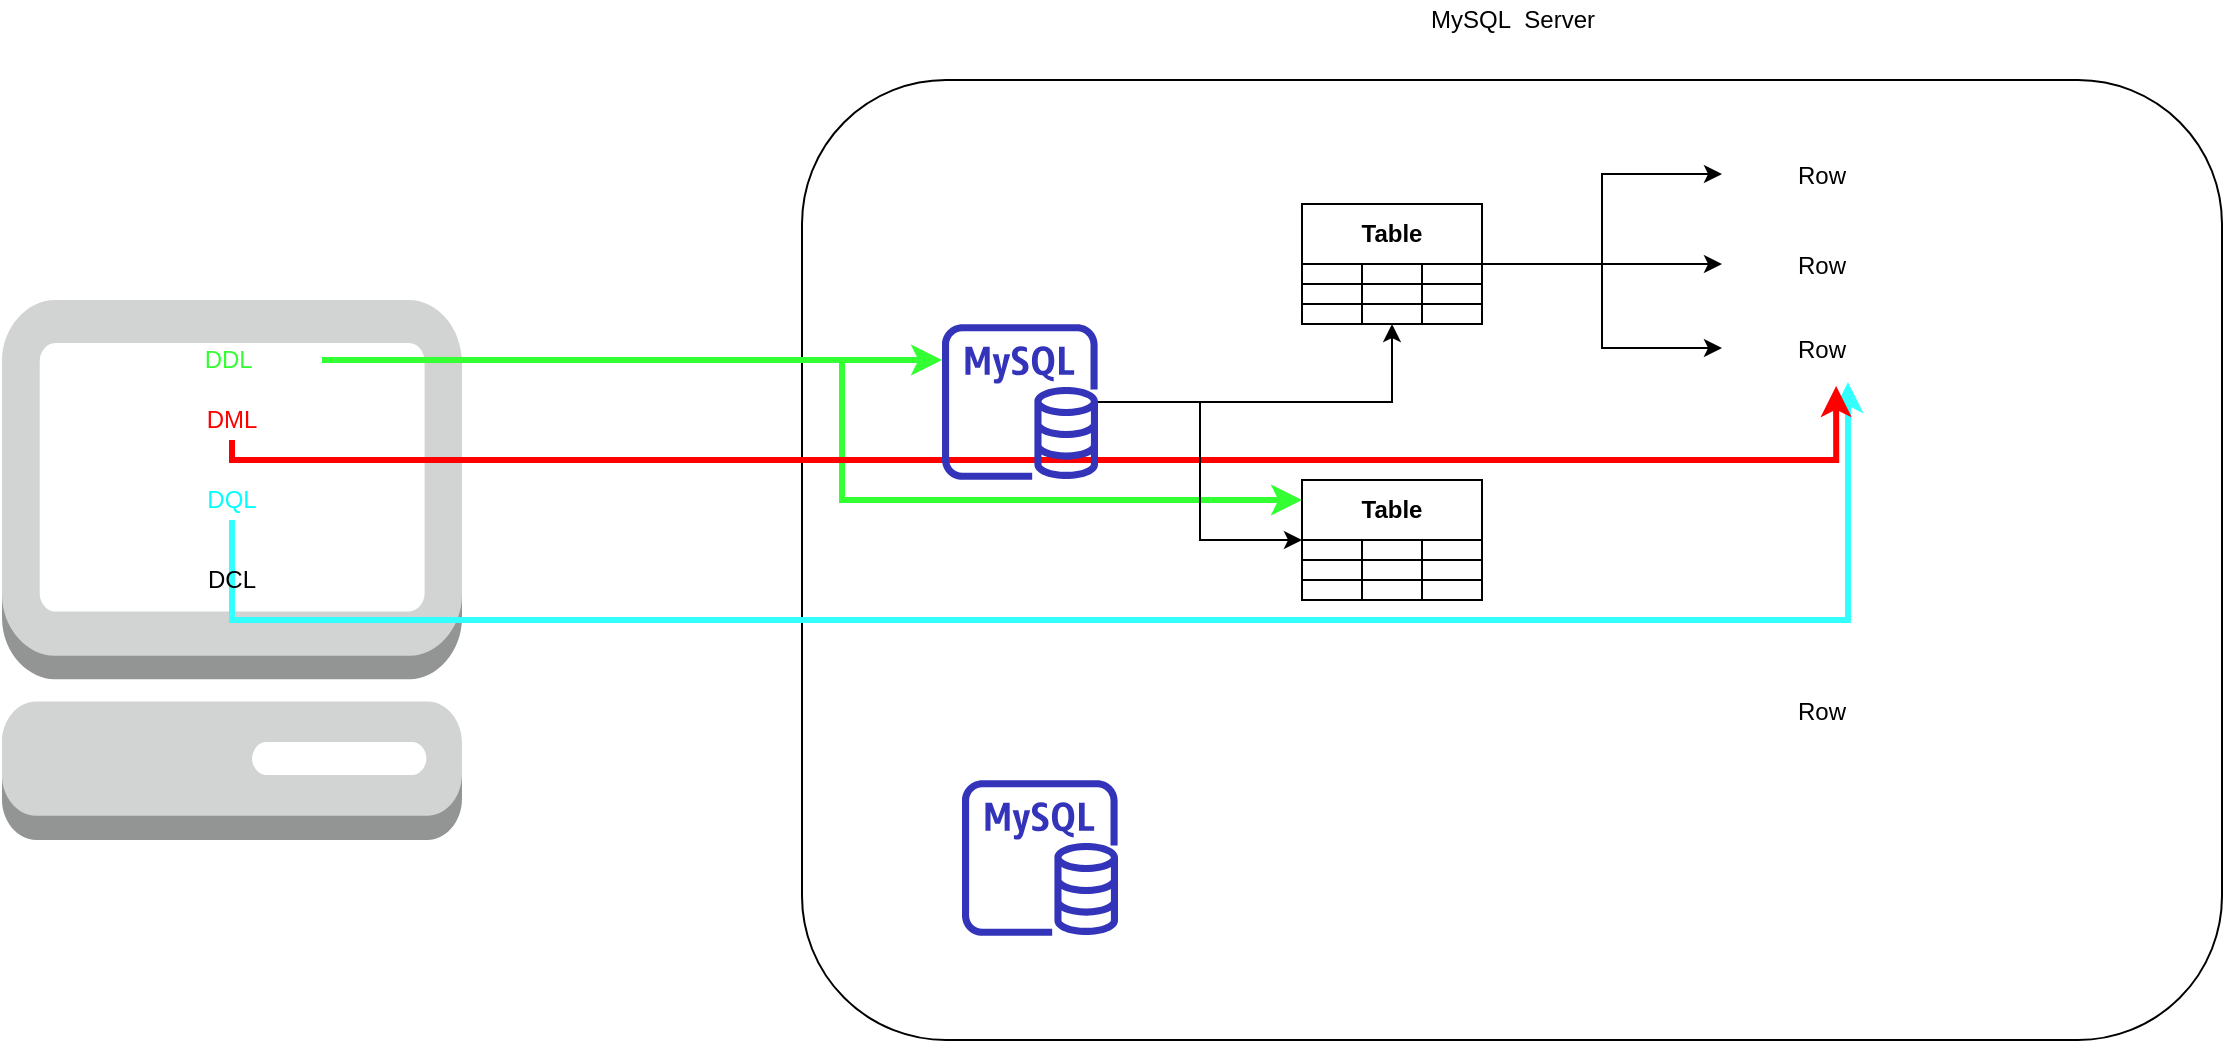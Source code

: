 <mxfile version="13.9.9" type="device" pages="2"><diagram id="qejx_WSpVb83tvkwYy-c" name="MySQL语句分类"><mxGraphModel dx="2048" dy="1184" grid="1" gridSize="10" guides="1" tooltips="1" connect="1" arrows="1" fold="1" page="1" pageScale="1" pageWidth="827" pageHeight="1169" math="0" shadow="0"><root><mxCell id="0"/><mxCell id="1" parent="0"/><mxCell id="90ch1m49I9ffPl6PvyNz-10" value="" style="rounded=1;whiteSpace=wrap;html=1;" parent="1" vertex="1"><mxGeometry x="470" y="170" width="710" height="480" as="geometry"/></mxCell><mxCell id="90ch1m49I9ffPl6PvyNz-2" value="" style="outlineConnect=0;dashed=0;verticalLabelPosition=bottom;verticalAlign=top;align=center;html=1;shape=mxgraph.aws3.management_console;fillColor=#D2D3D3;gradientColor=none;" parent="1" vertex="1"><mxGeometry x="70" y="280" width="230" height="270" as="geometry"/></mxCell><mxCell id="90ch1m49I9ffPl6PvyNz-55" style="edgeStyle=orthogonalEdgeStyle;rounded=0;orthogonalLoop=1;jettySize=auto;html=1;strokeColor=#33FF33;strokeWidth=3;" parent="1" source="90ch1m49I9ffPl6PvyNz-3" target="90ch1m49I9ffPl6PvyNz-9" edge="1"><mxGeometry relative="1" as="geometry"><Array as="points"><mxPoint x="470" y="310"/><mxPoint x="470" y="310"/></Array></mxGeometry></mxCell><mxCell id="90ch1m49I9ffPl6PvyNz-56" style="edgeStyle=orthogonalEdgeStyle;rounded=0;orthogonalLoop=1;jettySize=auto;html=1;strokeColor=#33FF33;strokeWidth=3;" parent="1" source="90ch1m49I9ffPl6PvyNz-3" target="90ch1m49I9ffPl6PvyNz-26" edge="1"><mxGeometry relative="1" as="geometry"><Array as="points"><mxPoint x="490" y="310"/><mxPoint x="490" y="380"/></Array></mxGeometry></mxCell><mxCell id="90ch1m49I9ffPl6PvyNz-3" value="&lt;font color=&quot;#33ff33&quot;&gt;DDL&amp;nbsp;&lt;/font&gt;" style="text;html=1;strokeColor=none;fillColor=none;align=center;verticalAlign=middle;whiteSpace=wrap;rounded=0;" parent="1" vertex="1"><mxGeometry x="140" y="300" width="90" height="20" as="geometry"/></mxCell><mxCell id="90ch1m49I9ffPl6PvyNz-82" style="edgeStyle=orthogonalEdgeStyle;rounded=0;orthogonalLoop=1;jettySize=auto;html=1;entryX=0.35;entryY=1.067;entryDx=0;entryDy=0;entryPerimeter=0;strokeColor=#33FFFF;strokeWidth=3;" parent="1" source="90ch1m49I9ffPl6PvyNz-5" target="90ch1m49I9ffPl6PvyNz-65" edge="1"><mxGeometry relative="1" as="geometry"><Array as="points"><mxPoint x="185" y="440"/><mxPoint x="993" y="440"/></Array></mxGeometry></mxCell><mxCell id="90ch1m49I9ffPl6PvyNz-5" value="&lt;font color=&quot;#00ffff&quot;&gt;DQL&lt;/font&gt;" style="text;html=1;strokeColor=none;fillColor=none;align=center;verticalAlign=middle;whiteSpace=wrap;rounded=0;" parent="1" vertex="1"><mxGeometry x="140" y="370" width="90" height="20" as="geometry"/></mxCell><mxCell id="90ch1m49I9ffPl6PvyNz-6" value="DCL" style="text;html=1;strokeColor=none;fillColor=none;align=center;verticalAlign=middle;whiteSpace=wrap;rounded=0;" parent="1" vertex="1"><mxGeometry x="140" y="410" width="90" height="20" as="geometry"/></mxCell><mxCell id="90ch1m49I9ffPl6PvyNz-81" style="edgeStyle=orthogonalEdgeStyle;rounded=0;orthogonalLoop=1;jettySize=auto;html=1;entryX=0.317;entryY=1.133;entryDx=0;entryDy=0;entryPerimeter=0;strokeColor=#FF0000;strokeWidth=3;" parent="1" source="90ch1m49I9ffPl6PvyNz-7" target="90ch1m49I9ffPl6PvyNz-65" edge="1"><mxGeometry relative="1" as="geometry"><Array as="points"><mxPoint x="185" y="360"/><mxPoint x="987" y="360"/></Array></mxGeometry></mxCell><mxCell id="90ch1m49I9ffPl6PvyNz-7" value="&lt;font color=&quot;#ff0000&quot;&gt;DML&lt;/font&gt;" style="text;html=1;strokeColor=none;fillColor=none;align=center;verticalAlign=middle;whiteSpace=wrap;rounded=0;" parent="1" vertex="1"><mxGeometry x="140" y="330" width="90" height="20" as="geometry"/></mxCell><mxCell id="90ch1m49I9ffPl6PvyNz-53" style="edgeStyle=orthogonalEdgeStyle;rounded=0;orthogonalLoop=1;jettySize=auto;html=1;" parent="1" source="90ch1m49I9ffPl6PvyNz-9" target="90ch1m49I9ffPl6PvyNz-13" edge="1"><mxGeometry relative="1" as="geometry"/></mxCell><mxCell id="90ch1m49I9ffPl6PvyNz-54" style="edgeStyle=orthogonalEdgeStyle;rounded=0;orthogonalLoop=1;jettySize=auto;html=1;entryX=0;entryY=0.5;entryDx=0;entryDy=0;" parent="1" source="90ch1m49I9ffPl6PvyNz-9" target="90ch1m49I9ffPl6PvyNz-26" edge="1"><mxGeometry relative="1" as="geometry"/></mxCell><mxCell id="90ch1m49I9ffPl6PvyNz-9" value="" style="outlineConnect=0;fontColor=#232F3E;gradientColor=none;fillColor=#3334B9;strokeColor=none;dashed=0;verticalLabelPosition=bottom;verticalAlign=top;align=center;html=1;fontSize=12;fontStyle=0;aspect=fixed;pointerEvents=1;shape=mxgraph.aws4.rds_mysql_instance;" parent="1" vertex="1"><mxGeometry x="540" y="292" width="78" height="78" as="geometry"/></mxCell><mxCell id="90ch1m49I9ffPl6PvyNz-11" value="" style="outlineConnect=0;fontColor=#232F3E;gradientColor=none;fillColor=#3334B9;strokeColor=none;dashed=0;verticalLabelPosition=bottom;verticalAlign=top;align=center;html=1;fontSize=12;fontStyle=0;aspect=fixed;pointerEvents=1;shape=mxgraph.aws4.rds_mysql_instance;" parent="1" vertex="1"><mxGeometry x="550" y="520" width="78" height="78" as="geometry"/></mxCell><mxCell id="90ch1m49I9ffPl6PvyNz-77" style="edgeStyle=orthogonalEdgeStyle;rounded=0;orthogonalLoop=1;jettySize=auto;html=1;" parent="1" source="90ch1m49I9ffPl6PvyNz-13" target="90ch1m49I9ffPl6PvyNz-68" edge="1"><mxGeometry relative="1" as="geometry"/></mxCell><mxCell id="90ch1m49I9ffPl6PvyNz-78" style="edgeStyle=orthogonalEdgeStyle;rounded=0;orthogonalLoop=1;jettySize=auto;html=1;" parent="1" source="90ch1m49I9ffPl6PvyNz-13" target="90ch1m49I9ffPl6PvyNz-74" edge="1"><mxGeometry relative="1" as="geometry"/></mxCell><mxCell id="90ch1m49I9ffPl6PvyNz-80" style="edgeStyle=orthogonalEdgeStyle;rounded=0;orthogonalLoop=1;jettySize=auto;html=1;strokeColor=#000000;" parent="1" source="90ch1m49I9ffPl6PvyNz-13" target="90ch1m49I9ffPl6PvyNz-65" edge="1"><mxGeometry relative="1" as="geometry"/></mxCell><mxCell id="90ch1m49I9ffPl6PvyNz-13" value="Table" style="shape=table;html=1;whiteSpace=wrap;startSize=30;container=1;collapsible=0;childLayout=tableLayout;fontStyle=1;align=center;" parent="1" vertex="1"><mxGeometry x="720" y="232" width="90" height="60" as="geometry"/></mxCell><mxCell id="90ch1m49I9ffPl6PvyNz-18" value="" style="shape=partialRectangle;html=1;whiteSpace=wrap;collapsible=0;dropTarget=0;pointerEvents=0;fillColor=none;top=0;left=0;bottom=0;right=0;points=[[0,0.5],[1,0.5]];portConstraint=eastwest;" parent="90ch1m49I9ffPl6PvyNz-13" vertex="1"><mxGeometry y="30" width="90" height="10" as="geometry"/></mxCell><mxCell id="90ch1m49I9ffPl6PvyNz-19" value="" style="shape=partialRectangle;html=1;whiteSpace=wrap;connectable=0;fillColor=none;top=0;left=0;bottom=0;right=0;overflow=hidden;" parent="90ch1m49I9ffPl6PvyNz-18" vertex="1"><mxGeometry width="30" height="10" as="geometry"/></mxCell><mxCell id="90ch1m49I9ffPl6PvyNz-20" value="" style="shape=partialRectangle;html=1;whiteSpace=wrap;connectable=0;fillColor=none;top=0;left=0;bottom=0;right=0;overflow=hidden;" parent="90ch1m49I9ffPl6PvyNz-18" vertex="1"><mxGeometry x="30" width="30" height="10" as="geometry"/></mxCell><mxCell id="90ch1m49I9ffPl6PvyNz-21" value="" style="shape=partialRectangle;html=1;whiteSpace=wrap;connectable=0;fillColor=none;top=0;left=0;bottom=0;right=0;overflow=hidden;" parent="90ch1m49I9ffPl6PvyNz-18" vertex="1"><mxGeometry x="60" width="30" height="10" as="geometry"/></mxCell><mxCell id="90ch1m49I9ffPl6PvyNz-22" value="" style="shape=partialRectangle;html=1;whiteSpace=wrap;collapsible=0;dropTarget=0;pointerEvents=0;fillColor=none;top=0;left=0;bottom=0;right=0;points=[[0,0.5],[1,0.5]];portConstraint=eastwest;" parent="90ch1m49I9ffPl6PvyNz-13" vertex="1"><mxGeometry y="40" width="90" height="10" as="geometry"/></mxCell><mxCell id="90ch1m49I9ffPl6PvyNz-23" value="" style="shape=partialRectangle;html=1;whiteSpace=wrap;connectable=0;fillColor=none;top=0;left=0;bottom=0;right=0;overflow=hidden;" parent="90ch1m49I9ffPl6PvyNz-22" vertex="1"><mxGeometry width="30" height="10" as="geometry"/></mxCell><mxCell id="90ch1m49I9ffPl6PvyNz-24" value="" style="shape=partialRectangle;html=1;whiteSpace=wrap;connectable=0;fillColor=none;top=0;left=0;bottom=0;right=0;overflow=hidden;" parent="90ch1m49I9ffPl6PvyNz-22" vertex="1"><mxGeometry x="30" width="30" height="10" as="geometry"/></mxCell><mxCell id="90ch1m49I9ffPl6PvyNz-25" value="" style="shape=partialRectangle;html=1;whiteSpace=wrap;connectable=0;fillColor=none;top=0;left=0;bottom=0;right=0;overflow=hidden;" parent="90ch1m49I9ffPl6PvyNz-22" vertex="1"><mxGeometry x="60" width="30" height="10" as="geometry"/></mxCell><mxCell id="90ch1m49I9ffPl6PvyNz-14" value="" style="shape=partialRectangle;html=1;whiteSpace=wrap;collapsible=0;dropTarget=0;pointerEvents=0;fillColor=none;top=0;left=0;bottom=0;right=0;points=[[0,0.5],[1,0.5]];portConstraint=eastwest;" parent="90ch1m49I9ffPl6PvyNz-13" vertex="1"><mxGeometry y="50" width="90" height="10" as="geometry"/></mxCell><mxCell id="90ch1m49I9ffPl6PvyNz-15" value="" style="shape=partialRectangle;html=1;whiteSpace=wrap;connectable=0;fillColor=none;top=0;left=0;bottom=0;right=0;overflow=hidden;" parent="90ch1m49I9ffPl6PvyNz-14" vertex="1"><mxGeometry width="30" height="10" as="geometry"/></mxCell><mxCell id="90ch1m49I9ffPl6PvyNz-16" value="" style="shape=partialRectangle;html=1;whiteSpace=wrap;connectable=0;fillColor=none;top=0;left=0;bottom=0;right=0;overflow=hidden;" parent="90ch1m49I9ffPl6PvyNz-14" vertex="1"><mxGeometry x="30" width="30" height="10" as="geometry"/></mxCell><mxCell id="90ch1m49I9ffPl6PvyNz-17" value="" style="shape=partialRectangle;html=1;whiteSpace=wrap;connectable=0;fillColor=none;top=0;left=0;bottom=0;right=0;overflow=hidden;" parent="90ch1m49I9ffPl6PvyNz-14" vertex="1"><mxGeometry x="60" width="30" height="10" as="geometry"/></mxCell><mxCell id="90ch1m49I9ffPl6PvyNz-26" value="Table" style="shape=table;html=1;whiteSpace=wrap;startSize=30;container=1;collapsible=0;childLayout=tableLayout;fontStyle=1;align=center;" parent="1" vertex="1"><mxGeometry x="720" y="370" width="90" height="60" as="geometry"/></mxCell><mxCell id="90ch1m49I9ffPl6PvyNz-27" value="" style="shape=partialRectangle;html=1;whiteSpace=wrap;collapsible=0;dropTarget=0;pointerEvents=0;fillColor=none;top=0;left=0;bottom=0;right=0;points=[[0,0.5],[1,0.5]];portConstraint=eastwest;" parent="90ch1m49I9ffPl6PvyNz-26" vertex="1"><mxGeometry y="30" width="90" height="10" as="geometry"/></mxCell><mxCell id="90ch1m49I9ffPl6PvyNz-28" value="" style="shape=partialRectangle;html=1;whiteSpace=wrap;connectable=0;fillColor=none;top=0;left=0;bottom=0;right=0;overflow=hidden;" parent="90ch1m49I9ffPl6PvyNz-27" vertex="1"><mxGeometry width="30" height="10" as="geometry"/></mxCell><mxCell id="90ch1m49I9ffPl6PvyNz-29" value="" style="shape=partialRectangle;html=1;whiteSpace=wrap;connectable=0;fillColor=none;top=0;left=0;bottom=0;right=0;overflow=hidden;" parent="90ch1m49I9ffPl6PvyNz-27" vertex="1"><mxGeometry x="30" width="30" height="10" as="geometry"/></mxCell><mxCell id="90ch1m49I9ffPl6PvyNz-30" value="" style="shape=partialRectangle;html=1;whiteSpace=wrap;connectable=0;fillColor=none;top=0;left=0;bottom=0;right=0;overflow=hidden;" parent="90ch1m49I9ffPl6PvyNz-27" vertex="1"><mxGeometry x="60" width="30" height="10" as="geometry"/></mxCell><mxCell id="90ch1m49I9ffPl6PvyNz-31" value="" style="shape=partialRectangle;html=1;whiteSpace=wrap;collapsible=0;dropTarget=0;pointerEvents=0;fillColor=none;top=0;left=0;bottom=0;right=0;points=[[0,0.5],[1,0.5]];portConstraint=eastwest;" parent="90ch1m49I9ffPl6PvyNz-26" vertex="1"><mxGeometry y="40" width="90" height="10" as="geometry"/></mxCell><mxCell id="90ch1m49I9ffPl6PvyNz-32" value="" style="shape=partialRectangle;html=1;whiteSpace=wrap;connectable=0;fillColor=none;top=0;left=0;bottom=0;right=0;overflow=hidden;" parent="90ch1m49I9ffPl6PvyNz-31" vertex="1"><mxGeometry width="30" height="10" as="geometry"/></mxCell><mxCell id="90ch1m49I9ffPl6PvyNz-33" value="" style="shape=partialRectangle;html=1;whiteSpace=wrap;connectable=0;fillColor=none;top=0;left=0;bottom=0;right=0;overflow=hidden;" parent="90ch1m49I9ffPl6PvyNz-31" vertex="1"><mxGeometry x="30" width="30" height="10" as="geometry"/></mxCell><mxCell id="90ch1m49I9ffPl6PvyNz-34" value="" style="shape=partialRectangle;html=1;whiteSpace=wrap;connectable=0;fillColor=none;top=0;left=0;bottom=0;right=0;overflow=hidden;" parent="90ch1m49I9ffPl6PvyNz-31" vertex="1"><mxGeometry x="60" width="30" height="10" as="geometry"/></mxCell><mxCell id="90ch1m49I9ffPl6PvyNz-35" value="" style="shape=partialRectangle;html=1;whiteSpace=wrap;collapsible=0;dropTarget=0;pointerEvents=0;fillColor=none;top=0;left=0;bottom=0;right=0;points=[[0,0.5],[1,0.5]];portConstraint=eastwest;" parent="90ch1m49I9ffPl6PvyNz-26" vertex="1"><mxGeometry y="50" width="90" height="10" as="geometry"/></mxCell><mxCell id="90ch1m49I9ffPl6PvyNz-36" value="" style="shape=partialRectangle;html=1;whiteSpace=wrap;connectable=0;fillColor=none;top=0;left=0;bottom=0;right=0;overflow=hidden;" parent="90ch1m49I9ffPl6PvyNz-35" vertex="1"><mxGeometry width="30" height="10" as="geometry"/></mxCell><mxCell id="90ch1m49I9ffPl6PvyNz-37" value="" style="shape=partialRectangle;html=1;whiteSpace=wrap;connectable=0;fillColor=none;top=0;left=0;bottom=0;right=0;overflow=hidden;" parent="90ch1m49I9ffPl6PvyNz-35" vertex="1"><mxGeometry x="30" width="30" height="10" as="geometry"/></mxCell><mxCell id="90ch1m49I9ffPl6PvyNz-38" value="" style="shape=partialRectangle;html=1;whiteSpace=wrap;connectable=0;fillColor=none;top=0;left=0;bottom=0;right=0;overflow=hidden;" parent="90ch1m49I9ffPl6PvyNz-35" vertex="1"><mxGeometry x="60" width="30" height="10" as="geometry"/></mxCell><mxCell id="90ch1m49I9ffPl6PvyNz-57" value="" style="shape=partialRectangle;html=1;whiteSpace=wrap;collapsible=0;dropTarget=0;pointerEvents=0;fillColor=none;top=0;left=0;bottom=0;right=0;points=[[0,0.5],[1,0.5]];portConstraint=eastwest;" parent="1" vertex="1"><mxGeometry x="880" y="240" width="90" height="10" as="geometry"/></mxCell><mxCell id="90ch1m49I9ffPl6PvyNz-58" value="" style="shape=partialRectangle;html=1;whiteSpace=wrap;connectable=0;fillColor=none;top=0;left=0;bottom=0;right=0;overflow=hidden;" parent="90ch1m49I9ffPl6PvyNz-57" vertex="1"><mxGeometry width="30" height="10" as="geometry"/></mxCell><mxCell id="90ch1m49I9ffPl6PvyNz-59" value="" style="shape=partialRectangle;html=1;whiteSpace=wrap;connectable=0;fillColor=none;top=0;left=0;bottom=0;right=0;overflow=hidden;" parent="90ch1m49I9ffPl6PvyNz-57" vertex="1"><mxGeometry x="30" width="30" height="10" as="geometry"/></mxCell><mxCell id="90ch1m49I9ffPl6PvyNz-60" value="" style="shape=partialRectangle;html=1;whiteSpace=wrap;connectable=0;fillColor=none;top=0;left=0;bottom=0;right=0;overflow=hidden;" parent="90ch1m49I9ffPl6PvyNz-57" vertex="1"><mxGeometry x="60" width="30" height="10" as="geometry"/></mxCell><mxCell id="90ch1m49I9ffPl6PvyNz-65" value="" style="shape=partialRectangle;collapsible=0;dropTarget=0;pointerEvents=0;fillColor=none;top=0;left=0;bottom=0;right=0;points=[[0,0.5],[1,0.5]];portConstraint=eastwest;" parent="1" vertex="1"><mxGeometry x="930" y="289" width="180" height="30" as="geometry"/></mxCell><mxCell id="90ch1m49I9ffPl6PvyNz-66" value="" style="shape=partialRectangle;connectable=0;fillColor=none;top=0;left=0;bottom=0;right=0;editable=1;overflow=hidden;" parent="90ch1m49I9ffPl6PvyNz-65" vertex="1"><mxGeometry width="30" height="30" as="geometry"/></mxCell><mxCell id="90ch1m49I9ffPl6PvyNz-67" value="Row" style="shape=partialRectangle;connectable=0;fillColor=none;top=0;left=0;bottom=0;right=0;align=left;spacingLeft=6;overflow=hidden;" parent="90ch1m49I9ffPl6PvyNz-65" vertex="1"><mxGeometry x="30" width="150" height="30" as="geometry"/></mxCell><mxCell id="90ch1m49I9ffPl6PvyNz-68" value="" style="shape=partialRectangle;collapsible=0;dropTarget=0;pointerEvents=0;fillColor=none;top=0;left=0;bottom=0;right=0;points=[[0,0.5],[1,0.5]];portConstraint=eastwest;" parent="1" vertex="1"><mxGeometry x="930" y="202" width="180" height="30" as="geometry"/></mxCell><mxCell id="90ch1m49I9ffPl6PvyNz-69" value="" style="shape=partialRectangle;connectable=0;fillColor=none;top=0;left=0;bottom=0;right=0;editable=1;overflow=hidden;" parent="90ch1m49I9ffPl6PvyNz-68" vertex="1"><mxGeometry width="30" height="30" as="geometry"/></mxCell><mxCell id="90ch1m49I9ffPl6PvyNz-70" value="Row" style="shape=partialRectangle;connectable=0;fillColor=none;top=0;left=0;bottom=0;right=0;align=left;spacingLeft=6;overflow=hidden;" parent="90ch1m49I9ffPl6PvyNz-68" vertex="1"><mxGeometry x="30" width="150" height="30" as="geometry"/></mxCell><mxCell id="90ch1m49I9ffPl6PvyNz-71" value="" style="shape=partialRectangle;collapsible=0;dropTarget=0;pointerEvents=0;fillColor=none;top=0;left=0;bottom=0;right=0;points=[[0,0.5],[1,0.5]];portConstraint=eastwest;" parent="1" vertex="1"><mxGeometry x="930" y="470" width="180" height="30" as="geometry"/></mxCell><mxCell id="90ch1m49I9ffPl6PvyNz-72" value="" style="shape=partialRectangle;connectable=0;fillColor=none;top=0;left=0;bottom=0;right=0;editable=1;overflow=hidden;" parent="90ch1m49I9ffPl6PvyNz-71" vertex="1"><mxGeometry width="30" height="30" as="geometry"/></mxCell><mxCell id="90ch1m49I9ffPl6PvyNz-73" value="Row" style="shape=partialRectangle;connectable=0;fillColor=none;top=0;left=0;bottom=0;right=0;align=left;spacingLeft=6;overflow=hidden;" parent="90ch1m49I9ffPl6PvyNz-71" vertex="1"><mxGeometry x="30" width="150" height="30" as="geometry"/></mxCell><mxCell id="90ch1m49I9ffPl6PvyNz-74" value="" style="shape=partialRectangle;collapsible=0;dropTarget=0;pointerEvents=0;fillColor=none;top=0;left=0;bottom=0;right=0;points=[[0,0.5],[1,0.5]];portConstraint=eastwest;" parent="1" vertex="1"><mxGeometry x="930" y="247" width="180" height="30" as="geometry"/></mxCell><mxCell id="90ch1m49I9ffPl6PvyNz-75" value="" style="shape=partialRectangle;connectable=0;fillColor=none;top=0;left=0;bottom=0;right=0;editable=1;overflow=hidden;" parent="90ch1m49I9ffPl6PvyNz-74" vertex="1"><mxGeometry width="30" height="30" as="geometry"/></mxCell><mxCell id="90ch1m49I9ffPl6PvyNz-76" value="Row" style="shape=partialRectangle;connectable=0;fillColor=none;top=0;left=0;bottom=0;right=0;align=left;spacingLeft=6;overflow=hidden;" parent="90ch1m49I9ffPl6PvyNz-74" vertex="1"><mxGeometry x="30" width="150" height="30" as="geometry"/></mxCell><mxCell id="90ch1m49I9ffPl6PvyNz-84" value="MySQL&amp;nbsp; Server" style="text;html=1;strokeColor=none;fillColor=none;align=center;verticalAlign=middle;whiteSpace=wrap;rounded=0;" parent="1" vertex="1"><mxGeometry x="742.5" y="130" width="165" height="20" as="geometry"/></mxCell></root></mxGraphModel></diagram><diagram id="9W_Tb3gbgIZ4-bbUAmTK" name="JDBC"><mxGraphModel dx="1024" dy="592" grid="1" gridSize="10" guides="1" tooltips="1" connect="1" arrows="1" fold="1" page="1" pageScale="1" pageWidth="827" pageHeight="1169" math="0" shadow="0"><root><mxCell id="RBcFuabi4_OGfSy4EJfK-0"/><mxCell id="RBcFuabi4_OGfSy4EJfK-1" parent="RBcFuabi4_OGfSy4EJfK-0"/><mxCell id="RBcFuabi4_OGfSy4EJfK-2" value="" style="verticalLabelPosition=bottom;html=1;fillColor=#282828;strokeColor=none;verticalAlign=top;pointerEvents=1;align=center;shape=mxgraph.cisco_safe.people_places_things_icons.icon9;" vertex="1" parent="RBcFuabi4_OGfSy4EJfK-1"><mxGeometry x="364" y="30" width="50" height="45" as="geometry"/></mxCell><mxCell id="RBcFuabi4_OGfSy4EJfK-13" style="edgeStyle=orthogonalEdgeStyle;rounded=0;orthogonalLoop=1;jettySize=auto;html=1;exitX=0.5;exitY=0;exitDx=0;exitDy=0;entryX=0.496;entryY=1.044;entryDx=0;entryDy=0;entryPerimeter=0;" edge="1" parent="RBcFuabi4_OGfSy4EJfK-1" source="RBcFuabi4_OGfSy4EJfK-3" target="RBcFuabi4_OGfSy4EJfK-2"><mxGeometry relative="1" as="geometry"/></mxCell><mxCell id="RBcFuabi4_OGfSy4EJfK-3" value="«interface»&lt;br&gt;&lt;b&gt;JDBC接口规范&lt;/b&gt;" style="html=1;" vertex="1" parent="RBcFuabi4_OGfSy4EJfK-1"><mxGeometry x="334" y="160" width="110" height="50" as="geometry"/></mxCell><mxCell id="RBcFuabi4_OGfSy4EJfK-10" style="edgeStyle=orthogonalEdgeStyle;rounded=0;orthogonalLoop=1;jettySize=auto;html=1;" edge="1" parent="RBcFuabi4_OGfSy4EJfK-1" source="RBcFuabi4_OGfSy4EJfK-4" target="RBcFuabi4_OGfSy4EJfK-3"><mxGeometry relative="1" as="geometry"><Array as="points"><mxPoint x="194" y="185"/></Array></mxGeometry></mxCell><mxCell id="RBcFuabi4_OGfSy4EJfK-4" value="" style="aspect=fixed;html=1;points=[];align=center;image;fontSize=12;image=img/lib/azure2/databases/Data_Factory.svg;" vertex="1" parent="RBcFuabi4_OGfSy4EJfK-1"><mxGeometry x="160" y="320" width="68" height="68" as="geometry"/></mxCell><mxCell id="RBcFuabi4_OGfSy4EJfK-11" style="edgeStyle=orthogonalEdgeStyle;rounded=0;orthogonalLoop=1;jettySize=auto;html=1;" edge="1" parent="RBcFuabi4_OGfSy4EJfK-1" source="RBcFuabi4_OGfSy4EJfK-5" target="RBcFuabi4_OGfSy4EJfK-3"><mxGeometry relative="1" as="geometry"/></mxCell><mxCell id="RBcFuabi4_OGfSy4EJfK-5" value="" style="aspect=fixed;html=1;points=[];align=center;image;fontSize=12;image=img/lib/mscae/Data_Factory.svg;" vertex="1" parent="RBcFuabi4_OGfSy4EJfK-1"><mxGeometry x="354" y="318" width="70" height="70" as="geometry"/></mxCell><mxCell id="RBcFuabi4_OGfSy4EJfK-12" style="edgeStyle=orthogonalEdgeStyle;rounded=0;orthogonalLoop=1;jettySize=auto;html=1;entryX=1;entryY=0.5;entryDx=0;entryDy=0;" edge="1" parent="RBcFuabi4_OGfSy4EJfK-1" source="RBcFuabi4_OGfSy4EJfK-6" target="RBcFuabi4_OGfSy4EJfK-3"><mxGeometry relative="1" as="geometry"><Array as="points"><mxPoint x="604" y="185"/></Array></mxGeometry></mxCell><mxCell id="RBcFuabi4_OGfSy4EJfK-6" value="" style="aspect=fixed;html=1;points=[];align=center;image;fontSize=12;image=img/lib/azure2/databases/Data_Factory.svg;" vertex="1" parent="RBcFuabi4_OGfSy4EJfK-1"><mxGeometry x="570" y="320" width="68" height="68" as="geometry"/></mxCell><mxCell id="RBcFuabi4_OGfSy4EJfK-7" value="MySQL厂家实现JDBC接口的&lt;br&gt;jar包" style="text;html=1;align=center;verticalAlign=middle;resizable=0;points=[];autosize=1;" vertex="1" parent="RBcFuabi4_OGfSy4EJfK-1"><mxGeometry x="109" y="395" width="170" height="30" as="geometry"/></mxCell><mxCell id="RBcFuabi4_OGfSy4EJfK-8" value="Oracle厂家" style="text;html=1;align=center;verticalAlign=middle;resizable=0;points=[];autosize=1;" vertex="1" parent="RBcFuabi4_OGfSy4EJfK-1"><mxGeometry x="355" y="400" width="70" height="20" as="geometry"/></mxCell><mxCell id="RBcFuabi4_OGfSy4EJfK-9" value="SQLServer厂家" style="text;html=1;align=center;verticalAlign=middle;resizable=0;points=[];autosize=1;" vertex="1" parent="RBcFuabi4_OGfSy4EJfK-1"><mxGeometry x="570" y="400" width="100" height="20" as="geometry"/></mxCell></root></mxGraphModel></diagram></mxfile>